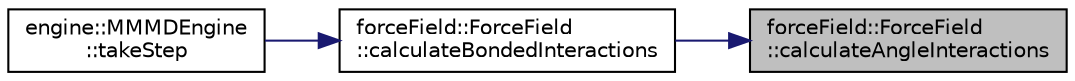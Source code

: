 digraph "forceField::ForceField::calculateAngleInteractions"
{
 // LATEX_PDF_SIZE
  edge [fontname="Helvetica",fontsize="10",labelfontname="Helvetica",labelfontsize="10"];
  node [fontname="Helvetica",fontsize="10",shape=record];
  rankdir="RL";
  Node1 [label="forceField::ForceField\l::calculateAngleInteractions",height=0.2,width=0.4,color="black", fillcolor="grey75", style="filled", fontcolor="black",tooltip="calculates all angle interactions"];
  Node1 -> Node2 [dir="back",color="midnightblue",fontsize="10",style="solid",fontname="Helvetica"];
  Node2 [label="forceField::ForceField\l::calculateBondedInteractions",height=0.2,width=0.4,color="black", fillcolor="white", style="filled",URL="$classforceField_1_1ForceField.html#aa6b30ea077a61b11415b09f8a1dcfbd0",tooltip="calculates all bonded interactions for: 1) bonds 2) angles 3) dihedrals 4) improper dihedrals"];
  Node2 -> Node3 [dir="back",color="midnightblue",fontsize="10",style="solid",fontname="Helvetica"];
  Node3 [label="engine::MMMDEngine\l::takeStep",height=0.2,width=0.4,color="black", fillcolor="white", style="filled",URL="$classengine_1_1MMMDEngine.html#ad19f3e919c2ce95d8ee0486b0eb2805b",tooltip="Takes one step in the simulation."];
}
